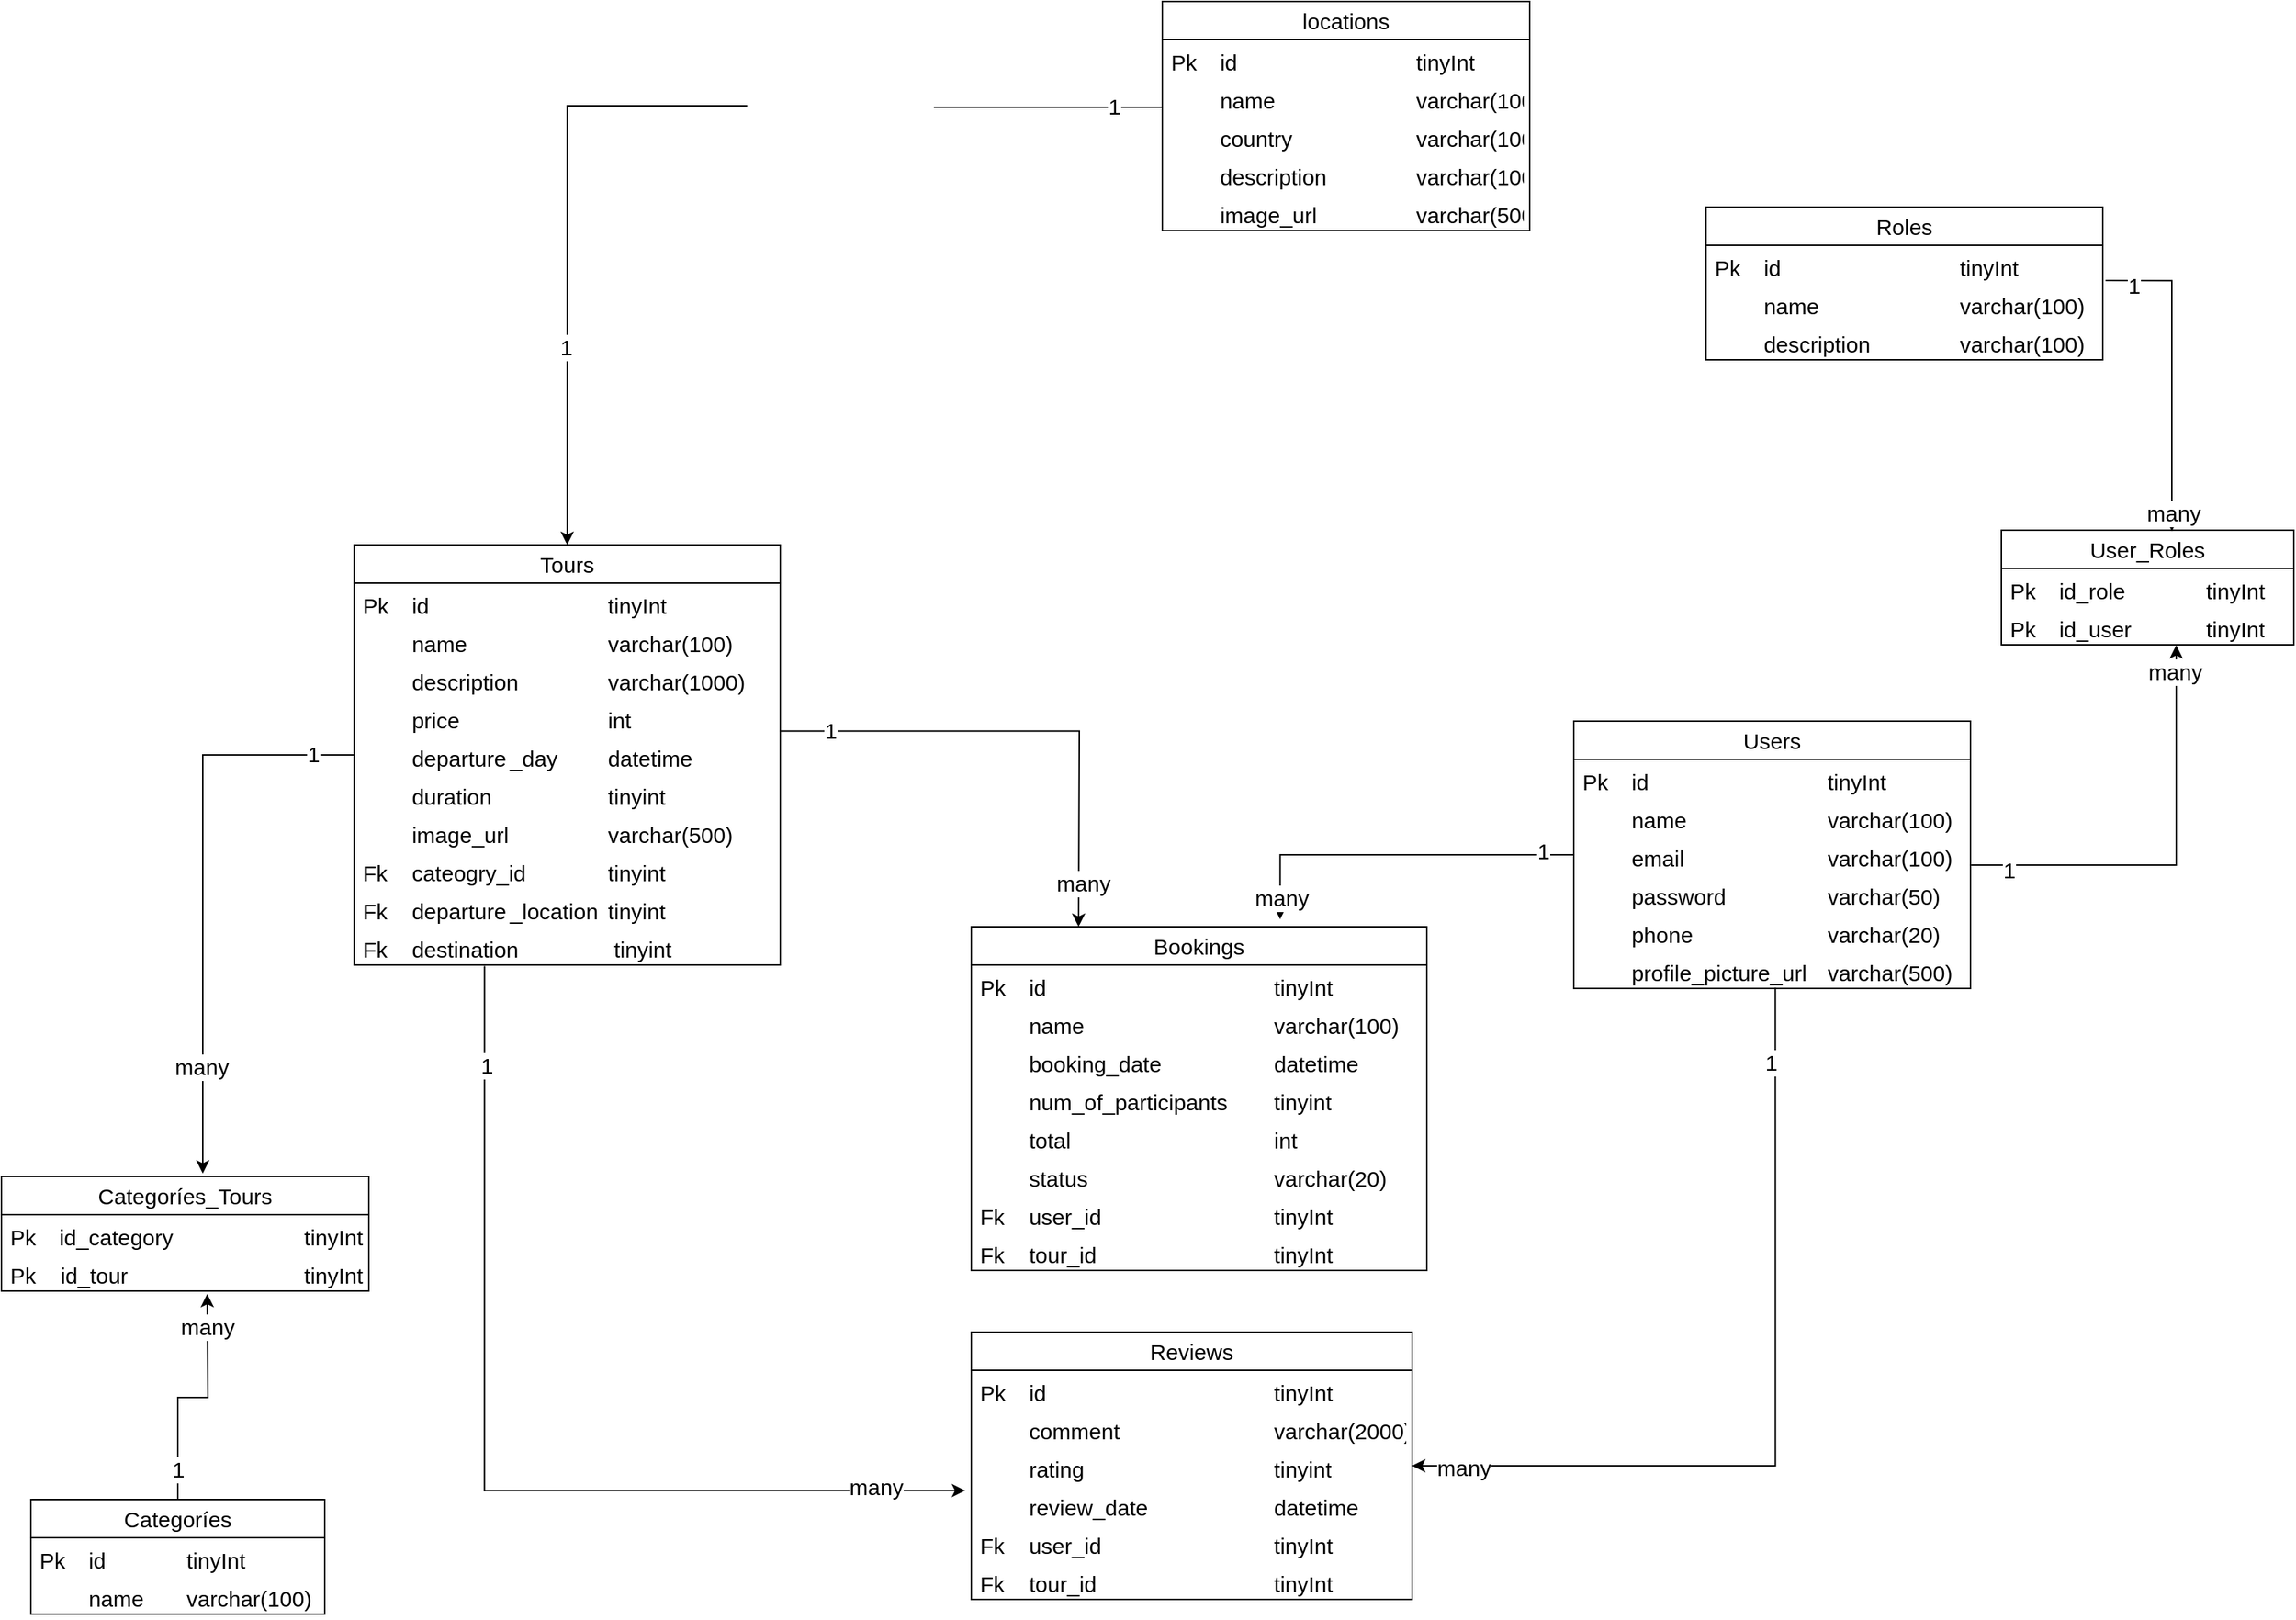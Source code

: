 <mxfile version="22.0.0" type="github">
  <diagram id="C5RBs43oDa-KdzZeNtuy" name="Page-1">
    <mxGraphModel dx="2927" dy="1132" grid="1" gridSize="10" guides="1" tooltips="1" connect="1" arrows="1" fold="1" page="1" pageScale="1" pageWidth="827" pageHeight="1169" math="0" shadow="0">
      <root>
        <mxCell id="WIyWlLk6GJQsqaUBKTNV-0" />
        <mxCell id="WIyWlLk6GJQsqaUBKTNV-1" parent="WIyWlLk6GJQsqaUBKTNV-0" />
        <mxCell id="hK4hUFkUPG_2YT95JGvy-0" value="Tours" style="swimlane;fontStyle=0;childLayout=stackLayout;horizontal=1;startSize=26;fillColor=none;horizontalStack=0;resizeParent=1;resizeParentMax=0;resizeLast=0;collapsible=1;marginBottom=0;whiteSpace=wrap;html=1;fontSize=15;" parent="WIyWlLk6GJQsqaUBKTNV-1" vertex="1">
          <mxGeometry x="120" y="500" width="290" height="286" as="geometry">
            <mxRectangle x="240" y="585" width="70" height="30" as="alternateBounds" />
          </mxGeometry>
        </mxCell>
        <mxCell id="hK4hUFkUPG_2YT95JGvy-1" value="Pk &lt;span style=&quot;white-space: pre; font-size: 15px;&quot;&gt;&#x9;&lt;/span&gt;id&lt;span style=&quot;white-space: pre; font-size: 15px;&quot;&gt;&#x9;&lt;/span&gt;&lt;span style=&quot;white-space: pre; font-size: 15px;&quot;&gt;&#x9;&lt;span style=&quot;white-space: pre; font-size: 15px;&quot;&gt;&#x9;&lt;span style=&quot;white-space: pre; font-size: 15px;&quot;&gt;&#x9;&lt;/span&gt;&lt;/span&gt;&lt;/span&gt;tinyInt&lt;span style=&quot;white-space: pre; font-size: 15px;&quot;&gt;&#x9;&lt;/span&gt;" style="text;strokeColor=none;fillColor=none;align=left;verticalAlign=top;spacingLeft=4;spacingRight=4;overflow=hidden;rotatable=0;points=[[0,0.5],[1,0.5]];portConstraint=eastwest;whiteSpace=wrap;html=1;fontSize=15;" parent="hK4hUFkUPG_2YT95JGvy-0" vertex="1">
          <mxGeometry y="26" width="290" height="26" as="geometry" />
        </mxCell>
        <mxCell id="hK4hUFkUPG_2YT95JGvy-2" value="&lt;span style=&quot;white-space: pre; font-size: 15px;&quot;&gt;&#x9;&lt;/span&gt;name&lt;span style=&quot;white-space: pre; font-size: 15px;&quot;&gt;&#x9;&lt;/span&gt;&lt;span style=&quot;white-space: pre; font-size: 15px;&quot;&gt;&#x9;&lt;span style=&quot;white-space: pre; font-size: 15px;&quot;&gt;&#x9;&lt;/span&gt;&lt;/span&gt;varchar(100)" style="text;strokeColor=none;fillColor=none;align=left;verticalAlign=top;spacingLeft=4;spacingRight=4;overflow=hidden;rotatable=0;points=[[0,0.5],[1,0.5]];portConstraint=eastwest;whiteSpace=wrap;html=1;fontSize=15;" parent="hK4hUFkUPG_2YT95JGvy-0" vertex="1">
          <mxGeometry y="52" width="290" height="26" as="geometry" />
        </mxCell>
        <mxCell id="hK4hUFkUPG_2YT95JGvy-3" value="&lt;span style=&quot;white-space: pre; font-size: 15px;&quot;&gt;&#x9;&lt;/span&gt;description&amp;nbsp;&amp;nbsp;&lt;span style=&quot;font-size: 15px;&quot;&gt;&lt;span style=&quot;white-space: pre; font-size: 15px;&quot;&gt;&amp;nbsp;&amp;nbsp;&amp;nbsp;&amp;nbsp;&lt;span style=&quot;white-space: pre; font-size: 15px;&quot;&gt;&#x9;&lt;/span&gt;&lt;span style=&quot;white-space: pre; font-size: 15px;&quot;&gt;&#x9;&lt;/span&gt;&lt;/span&gt;&lt;/span&gt;varchar(1000)&lt;span style=&quot;white-space: pre; font-size: 15px;&quot;&gt;&#x9;&lt;/span&gt;&lt;span style=&quot;white-space: pre; font-size: 15px;&quot;&gt;&#x9;&lt;/span&gt;&lt;span style=&quot;white-space: pre; font-size: 15px;&quot;&gt;&#x9;&lt;/span&gt;&lt;span style=&quot;white-space: pre; font-size: 15px;&quot;&gt;&#x9;&lt;/span&gt;&lt;span style=&quot;white-space: pre; font-size: 15px;&quot;&gt;&#x9;&lt;/span&gt;&lt;br style=&quot;font-size: 15px;&quot;&gt;&lt;br style=&quot;font-size: 15px;&quot;&gt;" style="text;strokeColor=none;fillColor=none;align=left;verticalAlign=top;spacingLeft=4;spacingRight=4;overflow=hidden;rotatable=0;points=[[0,0.5],[1,0.5]];portConstraint=eastwest;whiteSpace=wrap;html=1;fontSize=15;" parent="hK4hUFkUPG_2YT95JGvy-0" vertex="1">
          <mxGeometry y="78" width="290" height="26" as="geometry" />
        </mxCell>
        <mxCell id="hK4hUFkUPG_2YT95JGvy-5" value="&lt;span style=&quot;white-space: pre; font-size: 15px;&quot;&gt;&#x9;&lt;/span&gt;price&lt;span style=&quot;white-space: pre; font-size: 15px;&quot;&gt;&#x9;&lt;/span&gt;&lt;span style=&quot;white-space: pre; font-size: 15px;&quot;&gt;&#x9;&lt;span style=&quot;white-space: pre; font-size: 15px;&quot;&gt;&#x9;&lt;/span&gt;&lt;/span&gt;int" style="text;strokeColor=none;fillColor=none;align=left;verticalAlign=top;spacingLeft=4;spacingRight=4;overflow=hidden;rotatable=0;points=[[0,0.5],[1,0.5]];portConstraint=eastwest;whiteSpace=wrap;html=1;fontSize=15;" parent="hK4hUFkUPG_2YT95JGvy-0" vertex="1">
          <mxGeometry y="104" width="290" height="26" as="geometry" />
        </mxCell>
        <mxCell id="4q8H9GobpHbrrhZok623-0" value="&lt;span style=&quot;white-space: pre; font-size: 15px;&quot;&gt;&#x9;&lt;/span&gt;departure&lt;span style=&quot;white-space: pre; font-size: 15px;&quot;&gt;&#x9;&lt;/span&gt;_day&lt;span style=&quot;white-space: pre; font-size: 15px;&quot;&gt;&#x9;&lt;/span&gt;datetime&lt;span style=&quot;white-space: pre; font-size: 15px;&quot;&gt;&#x9;&lt;/span&gt;" style="text;strokeColor=none;fillColor=none;align=left;verticalAlign=top;spacingLeft=4;spacingRight=4;overflow=hidden;rotatable=0;points=[[0,0.5],[1,0.5]];portConstraint=eastwest;whiteSpace=wrap;html=1;fontSize=15;" parent="hK4hUFkUPG_2YT95JGvy-0" vertex="1">
          <mxGeometry y="130" width="290" height="26" as="geometry" />
        </mxCell>
        <mxCell id="hK4hUFkUPG_2YT95JGvy-22" value="&lt;span style=&quot;white-space: pre; font-size: 15px;&quot;&gt;&#x9;&lt;/span&gt;duration&lt;span style=&quot;white-space: pre; font-size: 15px;&quot;&gt;&#x9;&lt;/span&gt;&amp;nbsp;&lt;span style=&quot;white-space: pre; font-size: 15px;&quot;&gt;&#x9;&lt;span style=&quot;white-space: pre; font-size: 15px;&quot;&gt;&#x9;&lt;/span&gt;t&lt;/span&gt;inyint" style="text;strokeColor=none;fillColor=none;align=left;verticalAlign=top;spacingLeft=4;spacingRight=4;overflow=hidden;rotatable=0;points=[[0,0.5],[1,0.5]];portConstraint=eastwest;whiteSpace=wrap;html=1;fontSize=15;" parent="hK4hUFkUPG_2YT95JGvy-0" vertex="1">
          <mxGeometry y="156" width="290" height="26" as="geometry" />
        </mxCell>
        <mxCell id="hK4hUFkUPG_2YT95JGvy-10" value="&lt;span style=&quot;font-size: 15px;&quot;&gt;&lt;span style=&quot;white-space: pre; font-size: 15px;&quot;&gt;&lt;span style=&quot;white-space: pre; font-size: 15px;&quot;&gt;&#x9;&lt;/span&gt;&lt;/span&gt;&lt;/span&gt;image_url&lt;span style=&quot;white-space: pre; font-size: 15px;&quot;&gt;&#x9;&lt;span style=&quot;white-space: pre; font-size: 15px;&quot;&gt;&#x9;&lt;/span&gt;v&lt;/span&gt;archar(500)" style="text;strokeColor=none;fillColor=none;align=left;verticalAlign=top;spacingLeft=4;spacingRight=4;overflow=hidden;rotatable=0;points=[[0,0.5],[1,0.5]];portConstraint=eastwest;whiteSpace=wrap;html=1;fontSize=15;" parent="hK4hUFkUPG_2YT95JGvy-0" vertex="1">
          <mxGeometry y="182" width="290" height="26" as="geometry" />
        </mxCell>
        <mxCell id="hK4hUFkUPG_2YT95JGvy-11" value="Fk&lt;span style=&quot;white-space: pre; font-size: 15px;&quot;&gt;&#x9;&lt;/span&gt;cateogry_id&lt;span style=&quot;white-space: pre; font-size: 15px;&quot;&gt;&#x9;&lt;/span&gt;&lt;span style=&quot;white-space: pre; font-size: 15px;&quot;&gt;&#x9;&lt;/span&gt;tinyint" style="text;strokeColor=none;fillColor=none;align=left;verticalAlign=top;spacingLeft=4;spacingRight=4;overflow=hidden;rotatable=0;points=[[0,0.5],[1,0.5]];portConstraint=eastwest;whiteSpace=wrap;html=1;fontSize=15;" parent="hK4hUFkUPG_2YT95JGvy-0" vertex="1">
          <mxGeometry y="208" width="290" height="26" as="geometry" />
        </mxCell>
        <mxCell id="hK4hUFkUPG_2YT95JGvy-7" value="Fk&lt;span style=&quot;white-space: pre; font-size: 15px;&quot;&gt;&#x9;&lt;/span&gt;departure&lt;span style=&quot;white-space: pre; font-size: 15px;&quot;&gt;&#x9;&lt;/span&gt;_location&lt;span style=&quot;white-space: pre; font-size: 15px;&quot;&gt;&#x9;&lt;/span&gt;tinyint&lt;span style=&quot;white-space: pre; font-size: 15px;&quot;&gt;&#x9;&lt;/span&gt;" style="text;strokeColor=none;fillColor=none;align=left;verticalAlign=top;spacingLeft=4;spacingRight=4;overflow=hidden;rotatable=0;points=[[0,0.5],[1,0.5]];portConstraint=eastwest;whiteSpace=wrap;html=1;fontSize=15;" parent="hK4hUFkUPG_2YT95JGvy-0" vertex="1">
          <mxGeometry y="234" width="290" height="26" as="geometry" />
        </mxCell>
        <mxCell id="hK4hUFkUPG_2YT95JGvy-8" value="Fk&lt;span style=&quot;font-size: 15px;&quot;&gt;&lt;span style=&quot;white-space: pre; font-size: 15px;&quot;&gt;&amp;nbsp;&amp;nbsp;&amp;nbsp;&amp;nbsp;&lt;/span&gt;&lt;/span&gt;destination &lt;span style=&quot;font-size: 15px;&quot;&gt;&lt;span style=&quot;white-space: pre; font-size: 15px;&quot;&gt;&amp;nbsp;&amp;nbsp;&amp;nbsp;&amp;nbsp;&lt;/span&gt;&lt;span style=&quot;font-size: 15px;&quot;&gt;&lt;span style=&quot;white-space: pre; font-size: 15px;&quot;&gt;&amp;nbsp;&amp;nbsp;&amp;nbsp;&lt;span style=&quot;white-space: pre; font-size: 15px;&quot;&gt;&#x9;&lt;/span&gt;&amp;nbsp;&lt;/span&gt;&lt;/span&gt;&lt;/span&gt;tinyint" style="text;strokeColor=none;fillColor=none;align=left;verticalAlign=top;spacingLeft=4;spacingRight=4;overflow=hidden;rotatable=0;points=[[0,0.5],[1,0.5]];portConstraint=eastwest;whiteSpace=wrap;html=1;fontSize=15;" parent="hK4hUFkUPG_2YT95JGvy-0" vertex="1">
          <mxGeometry y="260" width="290" height="26" as="geometry" />
        </mxCell>
        <mxCell id="hK4hUFkUPG_2YT95JGvy-13" value="Users" style="swimlane;fontStyle=0;childLayout=stackLayout;horizontal=1;startSize=26;fillColor=none;horizontalStack=0;resizeParent=1;resizeParentMax=0;resizeLast=0;collapsible=1;marginBottom=0;whiteSpace=wrap;html=1;fontSize=15;" parent="WIyWlLk6GJQsqaUBKTNV-1" vertex="1">
          <mxGeometry x="950" y="620" width="270" height="182" as="geometry" />
        </mxCell>
        <mxCell id="hK4hUFkUPG_2YT95JGvy-14" value="Pk &lt;span style=&quot;white-space: pre; font-size: 15px;&quot;&gt;&#x9;&lt;/span&gt;id&lt;span style=&quot;white-space: pre; font-size: 15px;&quot;&gt;&#x9;&lt;/span&gt;&lt;span style=&quot;white-space: pre; font-size: 15px;&quot;&gt;&#x9;&lt;span style=&quot;white-space: pre; font-size: 15px;&quot;&gt;&#x9;&lt;span style=&quot;white-space: pre; font-size: 15px;&quot;&gt;&#x9;&lt;/span&gt;&lt;/span&gt;&lt;/span&gt;tinyInt&lt;span style=&quot;white-space: pre; font-size: 15px;&quot;&gt;&#x9;&lt;/span&gt;" style="text;strokeColor=none;fillColor=none;align=left;verticalAlign=top;spacingLeft=4;spacingRight=4;overflow=hidden;rotatable=0;points=[[0,0.5],[1,0.5]];portConstraint=eastwest;whiteSpace=wrap;html=1;fontSize=15;" parent="hK4hUFkUPG_2YT95JGvy-13" vertex="1">
          <mxGeometry y="26" width="270" height="26" as="geometry" />
        </mxCell>
        <mxCell id="hK4hUFkUPG_2YT95JGvy-15" value="&lt;span style=&quot;white-space: pre; font-size: 15px;&quot;&gt;&#x9;&lt;/span&gt;name&lt;span style=&quot;white-space: pre; font-size: 15px;&quot;&gt;&#x9;&lt;/span&gt;&lt;span style=&quot;white-space: pre; font-size: 15px;&quot;&gt;&#x9;&lt;span style=&quot;white-space: pre; font-size: 15px;&quot;&gt;&#x9;&lt;/span&gt;&lt;/span&gt;varchar(100)" style="text;strokeColor=none;fillColor=none;align=left;verticalAlign=top;spacingLeft=4;spacingRight=4;overflow=hidden;rotatable=0;points=[[0,0.5],[1,0.5]];portConstraint=eastwest;whiteSpace=wrap;html=1;fontSize=15;" parent="hK4hUFkUPG_2YT95JGvy-13" vertex="1">
          <mxGeometry y="52" width="270" height="26" as="geometry" />
        </mxCell>
        <mxCell id="hK4hUFkUPG_2YT95JGvy-16" value="&lt;span style=&quot;white-space: pre; font-size: 15px;&quot;&gt;&#x9;&lt;/span&gt;email&lt;span style=&quot;white-space: pre; font-size: 15px;&quot;&gt;&#x9;&lt;/span&gt;&lt;span style=&quot;white-space: pre; font-size: 15px;&quot;&gt;&#x9;&lt;/span&gt;&lt;span style=&quot;white-space: pre; font-size: 15px;&quot;&gt;&#x9;&lt;/span&gt;varchar(100)&lt;span style=&quot;white-space: pre; font-size: 15px;&quot;&gt;&#x9;&lt;/span&gt;&lt;span style=&quot;white-space: pre; font-size: 15px;&quot;&gt;&#x9;&lt;/span&gt;&lt;span style=&quot;white-space: pre; font-size: 15px;&quot;&gt;&#x9;&lt;/span&gt;&lt;span style=&quot;white-space: pre; font-size: 15px;&quot;&gt;&#x9;&lt;/span&gt;&lt;span style=&quot;white-space: pre; font-size: 15px;&quot;&gt;&#x9;&lt;/span&gt;&lt;br style=&quot;font-size: 15px;&quot;&gt;" style="text;strokeColor=none;fillColor=none;align=left;verticalAlign=top;spacingLeft=4;spacingRight=4;overflow=hidden;rotatable=0;points=[[0,0.5],[1,0.5]];portConstraint=eastwest;whiteSpace=wrap;html=1;fontSize=15;" parent="hK4hUFkUPG_2YT95JGvy-13" vertex="1">
          <mxGeometry y="78" width="270" height="26" as="geometry" />
        </mxCell>
        <mxCell id="hK4hUFkUPG_2YT95JGvy-17" value="&lt;span style=&quot;white-space: pre; font-size: 15px;&quot;&gt;&#x9;&lt;/span&gt;password&lt;span style=&quot;white-space: pre; font-size: 15px;&quot;&gt;&#x9;&lt;/span&gt;&lt;span style=&quot;white-space: pre; font-size: 15px;&quot;&gt;&#x9;&lt;span style=&quot;white-space: pre; font-size: 15px;&quot;&gt;&#x9;&lt;/span&gt;v&lt;/span&gt;archar(50)" style="text;strokeColor=none;fillColor=none;align=left;verticalAlign=top;spacingLeft=4;spacingRight=4;overflow=hidden;rotatable=0;points=[[0,0.5],[1,0.5]];portConstraint=eastwest;whiteSpace=wrap;html=1;fontSize=15;" parent="hK4hUFkUPG_2YT95JGvy-13" vertex="1">
          <mxGeometry y="104" width="270" height="26" as="geometry" />
        </mxCell>
        <mxCell id="hK4hUFkUPG_2YT95JGvy-18" value="&lt;span style=&quot;white-space: pre; font-size: 15px;&quot;&gt;&#x9;&lt;/span&gt;phone&lt;span style=&quot;white-space: pre; font-size: 15px;&quot;&gt;&#x9;&lt;/span&gt;&amp;nbsp;&lt;span style=&quot;white-space: pre; font-size: 15px;&quot;&gt;&#x9;&lt;span style=&quot;white-space: pre; font-size: 15px;&quot;&gt;&#x9;&lt;/span&gt;&lt;/span&gt;varchar(20)" style="text;strokeColor=none;fillColor=none;align=left;verticalAlign=top;spacingLeft=4;spacingRight=4;overflow=hidden;rotatable=0;points=[[0,0.5],[1,0.5]];portConstraint=eastwest;whiteSpace=wrap;html=1;fontSize=15;" parent="hK4hUFkUPG_2YT95JGvy-13" vertex="1">
          <mxGeometry y="130" width="270" height="26" as="geometry" />
        </mxCell>
        <mxCell id="hK4hUFkUPG_2YT95JGvy-19" value="&lt;span style=&quot;white-space: pre; font-size: 15px;&quot;&gt;&#x9;&lt;/span&gt;profile_picture_url&lt;span style=&quot;white-space: pre; font-size: 15px;&quot;&gt;&#x9;&lt;/span&gt;varchar(500)" style="text;strokeColor=none;fillColor=none;align=left;verticalAlign=top;spacingLeft=4;spacingRight=4;overflow=hidden;rotatable=0;points=[[0,0.5],[1,0.5]];portConstraint=eastwest;whiteSpace=wrap;html=1;fontSize=15;" parent="hK4hUFkUPG_2YT95JGvy-13" vertex="1">
          <mxGeometry y="156" width="270" height="26" as="geometry" />
        </mxCell>
        <mxCell id="hK4hUFkUPG_2YT95JGvy-23" value="Bookings" style="swimlane;fontStyle=0;childLayout=stackLayout;horizontal=1;startSize=26;fillColor=none;horizontalStack=0;resizeParent=1;resizeParentMax=0;resizeLast=0;collapsible=1;marginBottom=0;whiteSpace=wrap;html=1;fontSize=15;" parent="WIyWlLk6GJQsqaUBKTNV-1" vertex="1">
          <mxGeometry x="540" y="760" width="310" height="234" as="geometry" />
        </mxCell>
        <mxCell id="hK4hUFkUPG_2YT95JGvy-24" value="Pk &lt;span style=&quot;white-space: pre; font-size: 15px;&quot;&gt;&#x9;&lt;/span&gt;id&lt;span style=&quot;white-space: pre; font-size: 15px;&quot;&gt;&#x9;&lt;/span&gt;&lt;span style=&quot;white-space: pre; font-size: 15px;&quot;&gt;&#x9;&lt;span style=&quot;white-space: pre; font-size: 15px;&quot;&gt;&#x9;&lt;span style=&quot;white-space: pre; font-size: 15px;&quot;&gt;&#x9;&lt;span style=&quot;white-space: pre; font-size: 15px;&quot;&gt;&#x9;&lt;/span&gt;&lt;/span&gt;&lt;/span&gt;&lt;/span&gt;tinyInt&lt;span style=&quot;white-space: pre; font-size: 15px;&quot;&gt;&#x9;&lt;/span&gt;" style="text;strokeColor=none;fillColor=none;align=left;verticalAlign=top;spacingLeft=4;spacingRight=4;overflow=hidden;rotatable=0;points=[[0,0.5],[1,0.5]];portConstraint=eastwest;whiteSpace=wrap;html=1;fontSize=15;" parent="hK4hUFkUPG_2YT95JGvy-23" vertex="1">
          <mxGeometry y="26" width="310" height="26" as="geometry" />
        </mxCell>
        <mxCell id="hK4hUFkUPG_2YT95JGvy-25" value="&lt;span style=&quot;white-space: pre; font-size: 15px;&quot;&gt;&#x9;&lt;/span&gt;name&lt;span style=&quot;white-space: pre; font-size: 15px;&quot;&gt;&#x9;&lt;/span&gt;&lt;span style=&quot;white-space: pre; font-size: 15px;&quot;&gt;&#x9;&lt;span style=&quot;white-space: pre; font-size: 15px;&quot;&gt;&#x9;&lt;span style=&quot;white-space: pre; font-size: 15px;&quot;&gt;&#x9;&lt;/span&gt;&lt;/span&gt;&lt;/span&gt;varchar(100)" style="text;strokeColor=none;fillColor=none;align=left;verticalAlign=top;spacingLeft=4;spacingRight=4;overflow=hidden;rotatable=0;points=[[0,0.5],[1,0.5]];portConstraint=eastwest;whiteSpace=wrap;html=1;fontSize=15;" parent="hK4hUFkUPG_2YT95JGvy-23" vertex="1">
          <mxGeometry y="52" width="310" height="26" as="geometry" />
        </mxCell>
        <mxCell id="hK4hUFkUPG_2YT95JGvy-26" value="&lt;span style=&quot;white-space: pre; font-size: 15px;&quot;&gt;&#x9;&lt;/span&gt;booking_date&amp;nbsp;&amp;nbsp;&lt;span style=&quot;font-size: 15px;&quot;&gt;&lt;span style=&quot;white-space: pre; font-size: 15px;&quot;&gt;&amp;nbsp;&amp;nbsp;&amp;nbsp;&amp;nbsp;&lt;span style=&quot;white-space: pre; font-size: 15px;&quot;&gt;&#x9;&lt;span style=&quot;white-space: pre; font-size: 15px;&quot;&gt;&#x9;&lt;/span&gt;&lt;/span&gt;datetime&lt;/span&gt;&lt;/span&gt;" style="text;strokeColor=none;fillColor=none;align=left;verticalAlign=top;spacingLeft=4;spacingRight=4;overflow=hidden;rotatable=0;points=[[0,0.5],[1,0.5]];portConstraint=eastwest;whiteSpace=wrap;html=1;fontSize=15;" parent="hK4hUFkUPG_2YT95JGvy-23" vertex="1">
          <mxGeometry y="78" width="310" height="26" as="geometry" />
        </mxCell>
        <mxCell id="hK4hUFkUPG_2YT95JGvy-27" value="&lt;span style=&quot;white-space: pre; font-size: 15px;&quot;&gt;&#x9;&lt;/span&gt;num_of_participants&lt;span style=&quot;white-space: pre; font-size: 15px;&quot;&gt;&#x9;&lt;/span&gt;tinyint" style="text;strokeColor=none;fillColor=none;align=left;verticalAlign=top;spacingLeft=4;spacingRight=4;overflow=hidden;rotatable=0;points=[[0,0.5],[1,0.5]];portConstraint=eastwest;whiteSpace=wrap;html=1;fontSize=15;" parent="hK4hUFkUPG_2YT95JGvy-23" vertex="1">
          <mxGeometry y="104" width="310" height="26" as="geometry" />
        </mxCell>
        <mxCell id="hK4hUFkUPG_2YT95JGvy-28" value="&lt;span style=&quot;white-space: pre; font-size: 15px;&quot;&gt;&lt;span style=&quot;white-space: pre; font-size: 15px;&quot;&gt;&#x9;&lt;/span&gt;&lt;/span&gt;total&amp;nbsp;&lt;span style=&quot;white-space: pre; font-size: 15px;&quot;&gt;&#x9;&lt;span style=&quot;white-space: pre; font-size: 15px;&quot;&gt;&#x9;&lt;span style=&quot;white-space: pre; font-size: 15px;&quot;&gt;&#x9;&lt;/span&gt;&lt;span style=&quot;white-space: pre; font-size: 15px;&quot;&gt;&#x9;&lt;/span&gt;i&lt;/span&gt;n&lt;/span&gt;t" style="text;strokeColor=none;fillColor=none;align=left;verticalAlign=top;spacingLeft=4;spacingRight=4;overflow=hidden;rotatable=0;points=[[0,0.5],[1,0.5]];portConstraint=eastwest;whiteSpace=wrap;html=1;fontSize=15;" parent="hK4hUFkUPG_2YT95JGvy-23" vertex="1">
          <mxGeometry y="130" width="310" height="26" as="geometry" />
        </mxCell>
        <mxCell id="hK4hUFkUPG_2YT95JGvy-29" value="&lt;span style=&quot;white-space: pre; font-size: 15px;&quot;&gt;&#x9;&lt;/span&gt;status&lt;span style=&quot;white-space: pre; font-size: 15px;&quot;&gt;&#x9;&lt;/span&gt;&lt;span style=&quot;white-space: pre; font-size: 15px;&quot;&gt;&#x9;&lt;/span&gt;&lt;span style=&quot;white-space: pre; font-size: 15px;&quot;&gt;&#x9;&lt;/span&gt;&lt;span style=&quot;white-space: pre; font-size: 15px;&quot;&gt;&#x9;&lt;/span&gt;varchar(20)" style="text;strokeColor=none;fillColor=none;align=left;verticalAlign=top;spacingLeft=4;spacingRight=4;overflow=hidden;rotatable=0;points=[[0,0.5],[1,0.5]];portConstraint=eastwest;whiteSpace=wrap;html=1;fontSize=15;" parent="hK4hUFkUPG_2YT95JGvy-23" vertex="1">
          <mxGeometry y="156" width="310" height="26" as="geometry" />
        </mxCell>
        <mxCell id="hK4hUFkUPG_2YT95JGvy-34" value="Fk&lt;span style=&quot;font-size: 15px;&quot;&gt;&lt;span style=&quot;white-space: pre; font-size: 15px;&quot;&gt;&amp;nbsp;&amp;nbsp;&amp;nbsp;&amp;nbsp;&lt;/span&gt;&lt;/span&gt;user_id&lt;span style=&quot;font-size: 15px;&quot;&gt;&lt;span style=&quot;white-space: pre; font-size: 15px;&quot;&gt;&amp;nbsp;&amp;nbsp;&amp;nbsp;&amp;nbsp;&lt;/span&gt;&lt;/span&gt;&lt;span style=&quot;font-size: 15px;&quot;&gt;&lt;span style=&quot;white-space: pre; font-size: 15px;&quot;&gt;&amp;nbsp;&amp;nbsp;&amp;nbsp;&amp;nbsp;&lt;/span&gt;&lt;span style=&quot;font-size: 15px;&quot;&gt;&lt;span style=&quot;white-space: pre; font-size: 15px;&quot;&gt;&amp;nbsp;&amp;nbsp;&amp;nbsp;&amp;nbsp;&lt;span style=&quot;white-space: pre; font-size: 15px;&quot;&gt;&#x9;&lt;span style=&quot;white-space: pre; font-size: 15px;&quot;&gt;&#x9;&lt;/span&gt;&lt;/span&gt;&lt;/span&gt;&lt;/span&gt;t&lt;/span&gt;inyInt" style="text;strokeColor=none;fillColor=none;align=left;verticalAlign=top;spacingLeft=4;spacingRight=4;overflow=hidden;rotatable=0;points=[[0,0.5],[1,0.5]];portConstraint=eastwest;whiteSpace=wrap;html=1;fontSize=15;" parent="hK4hUFkUPG_2YT95JGvy-23" vertex="1">
          <mxGeometry y="182" width="310" height="26" as="geometry" />
        </mxCell>
        <mxCell id="hK4hUFkUPG_2YT95JGvy-35" value="Fk&lt;span style=&quot;font-size: 15px;&quot;&gt;&lt;span style=&quot;white-space: pre; font-size: 15px;&quot;&gt;&amp;nbsp;&amp;nbsp;&amp;nbsp;&amp;nbsp;&lt;/span&gt;&lt;/span&gt;tour_id&lt;span style=&quot;white-space: pre; font-size: 15px;&quot;&gt;&#x9;&lt;/span&gt;&lt;span style=&quot;font-size: 15px;&quot;&gt;&lt;span style=&quot;white-space: pre; font-size: 15px;&quot;&gt;&amp;nbsp;&amp;nbsp;&amp;nbsp;&amp;nbsp;&lt;/span&gt;&lt;/span&gt;&lt;span style=&quot;font-size: 15px;&quot;&gt;&lt;span style=&quot;white-space: pre; font-size: 15px;&quot;&gt;&amp;nbsp;&amp;nbsp;&amp;nbsp;&amp;nbsp;&lt;/span&gt;&lt;span style=&quot;font-size: 15px;&quot;&gt;&lt;span style=&quot;white-space: pre; font-size: 15px;&quot;&gt;&amp;nbsp;&amp;nbsp;&amp;nbsp;&amp;nbsp;&lt;span style=&quot;white-space: pre; font-size: 15px;&quot;&gt;&#x9;&lt;span style=&quot;white-space: pre; font-size: 15px;&quot;&gt;&#x9;&lt;/span&gt;&lt;/span&gt;&lt;/span&gt;&lt;/span&gt;t&lt;/span&gt;inyInt" style="text;strokeColor=none;fillColor=none;align=left;verticalAlign=top;spacingLeft=4;spacingRight=4;overflow=hidden;rotatable=0;points=[[0,0.5],[1,0.5]];portConstraint=eastwest;whiteSpace=wrap;html=1;fontSize=15;" parent="hK4hUFkUPG_2YT95JGvy-23" vertex="1">
          <mxGeometry y="208" width="310" height="26" as="geometry" />
        </mxCell>
        <mxCell id="4q8H9GobpHbrrhZok623-20" style="edgeStyle=orthogonalEdgeStyle;rounded=0;orthogonalLoop=1;jettySize=auto;html=1;exitX=0.5;exitY=0;exitDx=0;exitDy=0;fontSize=15;" parent="WIyWlLk6GJQsqaUBKTNV-1" source="hK4hUFkUPG_2YT95JGvy-36" edge="1">
          <mxGeometry relative="1" as="geometry">
            <mxPoint x="20" y="1010" as="targetPoint" />
          </mxGeometry>
        </mxCell>
        <mxCell id="4q8H9GobpHbrrhZok623-26" value="&lt;font style=&quot;font-size: 15px;&quot;&gt;1&lt;/font&gt;" style="edgeLabel;html=1;align=center;verticalAlign=middle;resizable=0;points=[];fontSize=15;" parent="4q8H9GobpHbrrhZok623-20" vertex="1" connectable="0">
          <mxGeometry x="-0.741" relative="1" as="geometry">
            <mxPoint as="offset" />
          </mxGeometry>
        </mxCell>
        <mxCell id="4q8H9GobpHbrrhZok623-27" value="&lt;font style=&quot;font-size: 15px;&quot;&gt;many&lt;/font&gt;" style="edgeLabel;html=1;align=center;verticalAlign=middle;resizable=0;points=[];fontSize=15;" parent="4q8H9GobpHbrrhZok623-20" vertex="1" connectable="0">
          <mxGeometry x="0.732" relative="1" as="geometry">
            <mxPoint as="offset" />
          </mxGeometry>
        </mxCell>
        <mxCell id="hK4hUFkUPG_2YT95JGvy-36" value="Categoríes" style="swimlane;fontStyle=0;childLayout=stackLayout;horizontal=1;startSize=26;fillColor=none;horizontalStack=0;resizeParent=1;resizeParentMax=0;resizeLast=0;collapsible=1;marginBottom=0;whiteSpace=wrap;html=1;fontSize=15;" parent="WIyWlLk6GJQsqaUBKTNV-1" vertex="1">
          <mxGeometry x="-100" y="1150" width="200" height="78" as="geometry" />
        </mxCell>
        <mxCell id="hK4hUFkUPG_2YT95JGvy-37" value="Pk &lt;span style=&quot;white-space: pre; font-size: 15px;&quot;&gt;&#x9;&lt;/span&gt;id&lt;span style=&quot;white-space: pre; font-size: 15px;&quot;&gt;&#x9;&lt;span style=&quot;white-space: pre;&quot;&gt;&#x9;&lt;/span&gt;&lt;/span&gt;tinyInt&lt;span style=&quot;white-space: pre; font-size: 15px;&quot;&gt;&#x9;&lt;/span&gt;" style="text;strokeColor=none;fillColor=none;align=left;verticalAlign=top;spacingLeft=4;spacingRight=4;overflow=hidden;rotatable=0;points=[[0,0.5],[1,0.5]];portConstraint=eastwest;whiteSpace=wrap;html=1;fontSize=15;" parent="hK4hUFkUPG_2YT95JGvy-36" vertex="1">
          <mxGeometry y="26" width="200" height="26" as="geometry" />
        </mxCell>
        <mxCell id="hK4hUFkUPG_2YT95JGvy-38" value="&lt;span style=&quot;white-space: pre; font-size: 15px;&quot;&gt;&#x9;&lt;/span&gt;name&lt;span style=&quot;white-space: pre; font-size: 15px;&quot;&gt;&#x9;&lt;/span&gt;varchar(100)" style="text;strokeColor=none;fillColor=none;align=left;verticalAlign=top;spacingLeft=4;spacingRight=4;overflow=hidden;rotatable=0;points=[[0,0.5],[1,0.5]];portConstraint=eastwest;whiteSpace=wrap;html=1;fontSize=15;" parent="hK4hUFkUPG_2YT95JGvy-36" vertex="1">
          <mxGeometry y="52" width="200" height="26" as="geometry" />
        </mxCell>
        <mxCell id="hK4hUFkUPG_2YT95JGvy-45" value="locations" style="swimlane;fontStyle=0;childLayout=stackLayout;horizontal=1;startSize=26;fillColor=none;horizontalStack=0;resizeParent=1;resizeParentMax=0;resizeLast=0;collapsible=1;marginBottom=0;whiteSpace=wrap;html=1;fontSize=15;" parent="WIyWlLk6GJQsqaUBKTNV-1" vertex="1">
          <mxGeometry x="670" y="130" width="250" height="156" as="geometry" />
        </mxCell>
        <mxCell id="hK4hUFkUPG_2YT95JGvy-46" value="Pk &lt;span style=&quot;white-space: pre; font-size: 15px;&quot;&gt;&#x9;&lt;/span&gt;id&lt;span style=&quot;white-space: pre; font-size: 15px;&quot;&gt;&#x9;&lt;/span&gt;&lt;span style=&quot;white-space: pre; font-size: 15px;&quot;&gt;&#x9;&lt;span style=&quot;white-space: pre; font-size: 15px;&quot;&gt;&#x9;&lt;span style=&quot;white-space: pre; font-size: 15px;&quot;&gt;&#x9;&lt;/span&gt;&lt;/span&gt;&lt;/span&gt;tinyInt&lt;span style=&quot;white-space: pre; font-size: 15px;&quot;&gt;&#x9;&lt;/span&gt;" style="text;strokeColor=none;fillColor=none;align=left;verticalAlign=top;spacingLeft=4;spacingRight=4;overflow=hidden;rotatable=0;points=[[0,0.5],[1,0.5]];portConstraint=eastwest;whiteSpace=wrap;html=1;fontSize=15;" parent="hK4hUFkUPG_2YT95JGvy-45" vertex="1">
          <mxGeometry y="26" width="250" height="26" as="geometry" />
        </mxCell>
        <mxCell id="hK4hUFkUPG_2YT95JGvy-47" value="&lt;span style=&quot;white-space: pre; font-size: 15px;&quot;&gt;&#x9;&lt;/span&gt;name&lt;span style=&quot;white-space: pre; font-size: 15px;&quot;&gt;&#x9;&lt;/span&gt;&lt;span style=&quot;white-space: pre; font-size: 15px;&quot;&gt;&#x9;&lt;span style=&quot;white-space: pre; font-size: 15px;&quot;&gt;&#x9;&lt;/span&gt;&lt;/span&gt;varchar(100)" style="text;strokeColor=none;fillColor=none;align=left;verticalAlign=top;spacingLeft=4;spacingRight=4;overflow=hidden;rotatable=0;points=[[0,0.5],[1,0.5]];portConstraint=eastwest;whiteSpace=wrap;html=1;fontSize=15;" parent="hK4hUFkUPG_2YT95JGvy-45" vertex="1">
          <mxGeometry y="52" width="250" height="26" as="geometry" />
        </mxCell>
        <mxCell id="4q8H9GobpHbrrhZok623-1" value="&lt;span style=&quot;white-space: pre; font-size: 15px;&quot;&gt;&#x9;&lt;/span&gt;country&lt;span style=&quot;white-space: pre; font-size: 15px;&quot;&gt;&#x9;&lt;/span&gt;&lt;span style=&quot;white-space: pre; font-size: 15px;&quot;&gt;&#x9;&lt;span style=&quot;white-space: pre; font-size: 15px;&quot;&gt;&#x9;&lt;/span&gt;&lt;/span&gt;varchar(100)" style="text;strokeColor=none;fillColor=none;align=left;verticalAlign=top;spacingLeft=4;spacingRight=4;overflow=hidden;rotatable=0;points=[[0,0.5],[1,0.5]];portConstraint=eastwest;whiteSpace=wrap;html=1;fontSize=15;" parent="hK4hUFkUPG_2YT95JGvy-45" vertex="1">
          <mxGeometry y="78" width="250" height="26" as="geometry" />
        </mxCell>
        <mxCell id="hK4hUFkUPG_2YT95JGvy-49" value="&lt;span style=&quot;white-space: pre; font-size: 15px;&quot;&gt;&#x9;&lt;/span&gt;description&amp;nbsp;&amp;nbsp;&lt;span style=&quot;font-size: 15px;&quot;&gt;&lt;span style=&quot;white-space: pre; font-size: 15px;&quot;&gt;&amp;nbsp;&amp;nbsp;&amp;nbsp;&amp;nbsp;&lt;span style=&quot;white-space: pre; font-size: 15px;&quot;&gt;&#x9;&lt;/span&gt;&lt;span style=&quot;white-space: pre; font-size: 15px;&quot;&gt;&#x9;&lt;/span&gt;&lt;/span&gt;&lt;/span&gt;varchar(1000)&lt;span style=&quot;white-space: pre; font-size: 15px;&quot;&gt;&#x9;&lt;/span&gt;&lt;span style=&quot;white-space: pre; font-size: 15px;&quot;&gt;&#x9;&lt;/span&gt;&lt;span style=&quot;white-space: pre; font-size: 15px;&quot;&gt;&#x9;&lt;/span&gt;&lt;span style=&quot;white-space: pre; font-size: 15px;&quot;&gt;&#x9;&lt;/span&gt;&lt;span style=&quot;white-space: pre; font-size: 15px;&quot;&gt;&#x9;&lt;/span&gt;&lt;br style=&quot;font-size: 15px;&quot;&gt;&lt;br style=&quot;font-size: 15px;&quot;&gt;" style="text;strokeColor=none;fillColor=none;align=left;verticalAlign=top;spacingLeft=4;spacingRight=4;overflow=hidden;rotatable=0;points=[[0,0.5],[1,0.5]];portConstraint=eastwest;whiteSpace=wrap;html=1;fontSize=15;" parent="hK4hUFkUPG_2YT95JGvy-45" vertex="1">
          <mxGeometry y="104" width="250" height="26" as="geometry" />
        </mxCell>
        <mxCell id="hK4hUFkUPG_2YT95JGvy-51" value="&lt;span style=&quot;font-size: 15px;&quot;&gt;&lt;span style=&quot;white-space: pre; font-size: 15px;&quot;&gt;&lt;span style=&quot;white-space: pre; font-size: 15px;&quot;&gt;&#x9;&lt;/span&gt;&lt;/span&gt;&lt;/span&gt;image_url&lt;span style=&quot;white-space: pre; font-size: 15px;&quot;&gt;&#x9;&lt;span style=&quot;white-space: pre; font-size: 15px;&quot;&gt;&#x9;&lt;/span&gt;v&lt;/span&gt;archar(500)" style="text;strokeColor=none;fillColor=none;align=left;verticalAlign=top;spacingLeft=4;spacingRight=4;overflow=hidden;rotatable=0;points=[[0,0.5],[1,0.5]];portConstraint=eastwest;whiteSpace=wrap;html=1;fontSize=15;" parent="hK4hUFkUPG_2YT95JGvy-45" vertex="1">
          <mxGeometry y="130" width="250" height="26" as="geometry" />
        </mxCell>
        <mxCell id="hK4hUFkUPG_2YT95JGvy-52" value="Reviews" style="swimlane;fontStyle=0;childLayout=stackLayout;horizontal=1;startSize=26;fillColor=none;horizontalStack=0;resizeParent=1;resizeParentMax=0;resizeLast=0;collapsible=1;marginBottom=0;whiteSpace=wrap;html=1;fontSize=15;" parent="WIyWlLk6GJQsqaUBKTNV-1" vertex="1">
          <mxGeometry x="540" y="1036" width="300" height="182" as="geometry" />
        </mxCell>
        <mxCell id="hK4hUFkUPG_2YT95JGvy-53" value="Pk &lt;span style=&quot;white-space: pre; font-size: 15px;&quot;&gt;&#x9;&lt;/span&gt;id&lt;span style=&quot;white-space: pre; font-size: 15px;&quot;&gt;&#x9;&lt;/span&gt;&lt;span style=&quot;white-space: pre; font-size: 15px;&quot;&gt;&#x9;&lt;span style=&quot;white-space: pre; font-size: 15px;&quot;&gt;&#x9;&lt;span style=&quot;white-space: pre; font-size: 15px;&quot;&gt;&#x9;&lt;span style=&quot;white-space: pre; font-size: 15px;&quot;&gt;&#x9;&lt;/span&gt;&lt;/span&gt;&lt;/span&gt;&lt;/span&gt;tinyInt&lt;span style=&quot;white-space: pre; font-size: 15px;&quot;&gt;&#x9;&lt;/span&gt;" style="text;strokeColor=none;fillColor=none;align=left;verticalAlign=top;spacingLeft=4;spacingRight=4;overflow=hidden;rotatable=0;points=[[0,0.5],[1,0.5]];portConstraint=eastwest;whiteSpace=wrap;html=1;fontSize=15;" parent="hK4hUFkUPG_2YT95JGvy-52" vertex="1">
          <mxGeometry y="26" width="300" height="26" as="geometry" />
        </mxCell>
        <mxCell id="hK4hUFkUPG_2YT95JGvy-56" value="&lt;span style=&quot;white-space: pre; font-size: 15px;&quot;&gt;&#x9;&lt;/span&gt;comment&lt;span style=&quot;white-space: pre; font-size: 15px;&quot;&gt;&#x9;&lt;/span&gt;&lt;span style=&quot;white-space: pre; font-size: 15px;&quot;&gt;&#x9;&lt;/span&gt;&lt;span style=&quot;white-space: pre; font-size: 15px;&quot;&gt;&#x9;&lt;/span&gt;&lt;span style=&quot;white-space: pre; font-size: 15px;&quot;&gt;&#x9;&lt;/span&gt;varchar(2000)&lt;span style=&quot;white-space: pre; font-size: 15px;&quot;&gt;&#x9;&lt;/span&gt;" style="text;strokeColor=none;fillColor=none;align=left;verticalAlign=top;spacingLeft=4;spacingRight=4;overflow=hidden;rotatable=0;points=[[0,0.5],[1,0.5]];portConstraint=eastwest;whiteSpace=wrap;html=1;fontSize=15;" parent="hK4hUFkUPG_2YT95JGvy-52" vertex="1">
          <mxGeometry y="52" width="300" height="26" as="geometry" />
        </mxCell>
        <mxCell id="hK4hUFkUPG_2YT95JGvy-57" value="&lt;span style=&quot;white-space: pre; font-size: 15px;&quot;&gt;&lt;span style=&quot;white-space: pre; font-size: 15px;&quot;&gt;&#x9;&lt;/span&gt;&lt;/span&gt;rating&amp;nbsp;&lt;span style=&quot;white-space: pre; font-size: 15px;&quot;&gt;&#x9;&lt;span style=&quot;white-space: pre; font-size: 15px;&quot;&gt;&#x9;&lt;span style=&quot;white-space: pre; font-size: 15px;&quot;&gt;&#x9;&lt;/span&gt;&lt;span style=&quot;white-space: pre; font-size: 15px;&quot;&gt;&#x9;&lt;/span&gt;t&lt;/span&gt;i&lt;/span&gt;nyint" style="text;strokeColor=none;fillColor=none;align=left;verticalAlign=top;spacingLeft=4;spacingRight=4;overflow=hidden;rotatable=0;points=[[0,0.5],[1,0.5]];portConstraint=eastwest;whiteSpace=wrap;html=1;fontSize=15;" parent="hK4hUFkUPG_2YT95JGvy-52" vertex="1">
          <mxGeometry y="78" width="300" height="26" as="geometry" />
        </mxCell>
        <mxCell id="hK4hUFkUPG_2YT95JGvy-55" value="&lt;span style=&quot;white-space: pre; font-size: 15px;&quot;&gt;&#x9;&lt;/span&gt;review_date&amp;nbsp;&amp;nbsp;&lt;span style=&quot;font-size: 15px;&quot;&gt;&lt;span style=&quot;white-space: pre; font-size: 15px;&quot;&gt;&amp;nbsp;&amp;nbsp;&amp;nbsp;&amp;nbsp;&lt;span style=&quot;white-space: pre; font-size: 15px;&quot;&gt;&#x9;&lt;span style=&quot;white-space: pre; font-size: 15px;&quot;&gt;&#x9;&lt;/span&gt;&lt;/span&gt;datetime&lt;/span&gt;&lt;/span&gt;" style="text;strokeColor=none;fillColor=none;align=left;verticalAlign=top;spacingLeft=4;spacingRight=4;overflow=hidden;rotatable=0;points=[[0,0.5],[1,0.5]];portConstraint=eastwest;whiteSpace=wrap;html=1;fontSize=15;" parent="hK4hUFkUPG_2YT95JGvy-52" vertex="1">
          <mxGeometry y="104" width="300" height="26" as="geometry" />
        </mxCell>
        <mxCell id="hK4hUFkUPG_2YT95JGvy-59" value="Fk&lt;span style=&quot;font-size: 15px;&quot;&gt;&lt;span style=&quot;white-space: pre; font-size: 15px;&quot;&gt;&amp;nbsp;&amp;nbsp;&amp;nbsp;&amp;nbsp;&lt;/span&gt;&lt;/span&gt;user_id&lt;span style=&quot;font-size: 15px;&quot;&gt;&lt;span style=&quot;white-space: pre; font-size: 15px;&quot;&gt;&amp;nbsp;&amp;nbsp;&amp;nbsp;&amp;nbsp;&lt;/span&gt;&lt;/span&gt;&lt;span style=&quot;font-size: 15px;&quot;&gt;&lt;span style=&quot;white-space: pre; font-size: 15px;&quot;&gt;&amp;nbsp;&amp;nbsp;&amp;nbsp;&amp;nbsp;&lt;/span&gt;&lt;span style=&quot;font-size: 15px;&quot;&gt;&lt;span style=&quot;white-space: pre; font-size: 15px;&quot;&gt;&amp;nbsp;&amp;nbsp;&amp;nbsp;&amp;nbsp;&lt;span style=&quot;white-space: pre; font-size: 15px;&quot;&gt;&#x9;&lt;span style=&quot;white-space: pre; font-size: 15px;&quot;&gt;&#x9;&lt;/span&gt;&lt;/span&gt;&lt;/span&gt;&lt;/span&gt;t&lt;/span&gt;inyInt" style="text;strokeColor=none;fillColor=none;align=left;verticalAlign=top;spacingLeft=4;spacingRight=4;overflow=hidden;rotatable=0;points=[[0,0.5],[1,0.5]];portConstraint=eastwest;whiteSpace=wrap;html=1;fontSize=15;" parent="hK4hUFkUPG_2YT95JGvy-52" vertex="1">
          <mxGeometry y="130" width="300" height="26" as="geometry" />
        </mxCell>
        <mxCell id="hK4hUFkUPG_2YT95JGvy-60" value="Fk&lt;span style=&quot;font-size: 15px;&quot;&gt;&lt;span style=&quot;white-space: pre; font-size: 15px;&quot;&gt;&amp;nbsp;&amp;nbsp;&amp;nbsp;&amp;nbsp;&lt;/span&gt;&lt;/span&gt;tour_id&lt;span style=&quot;white-space: pre; font-size: 15px;&quot;&gt;&#x9;&lt;/span&gt;&lt;span style=&quot;font-size: 15px;&quot;&gt;&lt;span style=&quot;white-space: pre; font-size: 15px;&quot;&gt;&amp;nbsp;&amp;nbsp;&amp;nbsp;&amp;nbsp;&lt;/span&gt;&lt;/span&gt;&lt;span style=&quot;font-size: 15px;&quot;&gt;&lt;span style=&quot;white-space: pre; font-size: 15px;&quot;&gt;&amp;nbsp;&amp;nbsp;&amp;nbsp;&amp;nbsp;&lt;/span&gt;&lt;span style=&quot;font-size: 15px;&quot;&gt;&lt;span style=&quot;white-space: pre; font-size: 15px;&quot;&gt;&amp;nbsp;&amp;nbsp;&amp;nbsp;&amp;nbsp;&lt;span style=&quot;white-space: pre; font-size: 15px;&quot;&gt;&#x9;&lt;span style=&quot;white-space: pre; font-size: 15px;&quot;&gt;&#x9;&lt;/span&gt;&lt;/span&gt;&lt;/span&gt;&lt;/span&gt;t&lt;/span&gt;inyInt" style="text;strokeColor=none;fillColor=none;align=left;verticalAlign=top;spacingLeft=4;spacingRight=4;overflow=hidden;rotatable=0;points=[[0,0.5],[1,0.5]];portConstraint=eastwest;whiteSpace=wrap;html=1;fontSize=15;" parent="hK4hUFkUPG_2YT95JGvy-52" vertex="1">
          <mxGeometry y="156" width="300" height="26" as="geometry" />
        </mxCell>
        <mxCell id="4q8H9GobpHbrrhZok623-4" style="edgeStyle=orthogonalEdgeStyle;rounded=0;orthogonalLoop=1;jettySize=auto;html=1;entryX=0.678;entryY=-0.022;entryDx=0;entryDy=0;entryPerimeter=0;fontSize=15;" parent="WIyWlLk6GJQsqaUBKTNV-1" source="hK4hUFkUPG_2YT95JGvy-16" target="hK4hUFkUPG_2YT95JGvy-23" edge="1">
          <mxGeometry relative="1" as="geometry" />
        </mxCell>
        <mxCell id="4q8H9GobpHbrrhZok623-5" value="&lt;font style=&quot;font-size: 15px;&quot;&gt;1&lt;/font&gt;" style="edgeLabel;html=1;align=center;verticalAlign=middle;resizable=0;points=[];fontSize=15;" parent="4q8H9GobpHbrrhZok623-4" vertex="1" connectable="0">
          <mxGeometry x="-0.825" y="-3" relative="1" as="geometry">
            <mxPoint as="offset" />
          </mxGeometry>
        </mxCell>
        <mxCell id="4q8H9GobpHbrrhZok623-6" value="&lt;font style=&quot;font-size: 15px;&quot;&gt;many&lt;/font&gt;" style="edgeLabel;html=1;align=center;verticalAlign=middle;resizable=0;points=[];fontSize=15;" parent="4q8H9GobpHbrrhZok623-4" vertex="1" connectable="0">
          <mxGeometry x="0.879" y="1" relative="1" as="geometry">
            <mxPoint as="offset" />
          </mxGeometry>
        </mxCell>
        <mxCell id="4q8H9GobpHbrrhZok623-7" style="edgeStyle=orthogonalEdgeStyle;rounded=0;orthogonalLoop=1;jettySize=auto;html=1;exitX=0.306;exitY=1.031;exitDx=0;exitDy=0;exitPerimeter=0;entryX=-0.014;entryY=0.15;entryDx=0;entryDy=0;entryPerimeter=0;fontSize=15;" parent="WIyWlLk6GJQsqaUBKTNV-1" source="hK4hUFkUPG_2YT95JGvy-8" target="hK4hUFkUPG_2YT95JGvy-55" edge="1">
          <mxGeometry relative="1" as="geometry">
            <mxPoint x="210" y="893" as="sourcePoint" />
            <mxPoint x="440" y="1160" as="targetPoint" />
          </mxGeometry>
        </mxCell>
        <mxCell id="4q8H9GobpHbrrhZok623-8" value="&lt;font style=&quot;font-size: 15px;&quot;&gt;1&lt;/font&gt;" style="edgeLabel;html=1;align=center;verticalAlign=middle;resizable=0;points=[];fontSize=15;" parent="4q8H9GobpHbrrhZok623-7" vertex="1" connectable="0">
          <mxGeometry x="-0.805" y="1" relative="1" as="geometry">
            <mxPoint as="offset" />
          </mxGeometry>
        </mxCell>
        <mxCell id="4q8H9GobpHbrrhZok623-13" value="&lt;font style=&quot;font-size: 15px;&quot;&gt;many&lt;/font&gt;" style="edgeLabel;html=1;align=center;verticalAlign=middle;resizable=0;points=[];fontSize=15;" parent="4q8H9GobpHbrrhZok623-7" vertex="1" connectable="0">
          <mxGeometry x="0.821" y="3" relative="1" as="geometry">
            <mxPoint as="offset" />
          </mxGeometry>
        </mxCell>
        <mxCell id="4q8H9GobpHbrrhZok623-16" value="Categoríes_Tours" style="swimlane;fontStyle=0;childLayout=stackLayout;horizontal=1;startSize=26;fillColor=none;horizontalStack=0;resizeParent=1;resizeParentMax=0;resizeLast=0;collapsible=1;marginBottom=0;whiteSpace=wrap;html=1;fontSize=15;" parent="WIyWlLk6GJQsqaUBKTNV-1" vertex="1">
          <mxGeometry x="-120" y="930" width="250" height="78" as="geometry" />
        </mxCell>
        <mxCell id="4q8H9GobpHbrrhZok623-17" value="Pk &lt;span style=&quot;white-space: pre; font-size: 15px;&quot;&gt;&#x9;&lt;/span&gt;id_category&lt;span style=&quot;white-space: pre; font-size: 15px;&quot;&gt;&#x9;&lt;/span&gt;&lt;span style=&quot;white-space: pre; font-size: 15px;&quot;&gt;&#x9;&lt;span style=&quot;white-space: pre; font-size: 15px;&quot;&gt;&#x9;&lt;/span&gt;&lt;/span&gt;tinyInt&lt;span style=&quot;white-space: pre; font-size: 15px;&quot;&gt;&#x9;&lt;/span&gt;" style="text;strokeColor=none;fillColor=none;align=left;verticalAlign=top;spacingLeft=4;spacingRight=4;overflow=hidden;rotatable=0;points=[[0,0.5],[1,0.5]];portConstraint=eastwest;whiteSpace=wrap;html=1;fontSize=15;" parent="4q8H9GobpHbrrhZok623-16" vertex="1">
          <mxGeometry y="26" width="250" height="26" as="geometry" />
        </mxCell>
        <mxCell id="4q8H9GobpHbrrhZok623-18" value="Pk&lt;span style=&quot;font-size: 15px;&quot;&gt;&lt;span style=&quot;white-space: pre; font-size: 15px;&quot;&gt;&amp;nbsp;&amp;nbsp;&amp;nbsp;&amp;nbsp;&lt;/span&gt;&lt;/span&gt;id_tour&lt;span style=&quot;font-size: 15px;&quot;&gt;&lt;span style=&quot;white-space: pre; font-size: 15px;&quot;&gt;&amp;nbsp;&amp;nbsp;&amp;nbsp;&amp;nbsp;&lt;/span&gt;&lt;/span&gt;&lt;span style=&quot;font-size: 15px;&quot;&gt;&lt;span style=&quot;white-space: pre; font-size: 15px;&quot;&gt;&amp;nbsp;&amp;nbsp;&amp;nbsp;&amp;nbsp;&lt;/span&gt;&lt;span style=&quot;font-size: 15px;&quot;&gt;&lt;span style=&quot;white-space: pre; font-size: 15px;&quot;&gt;&amp;nbsp;&amp;nbsp;&amp;nbsp;&amp;nbsp;&lt;/span&gt;&lt;span style=&quot;font-size: 15px;&quot;&gt;&lt;span style=&quot;white-space: pre; font-size: 15px;&quot;&gt;&amp;nbsp;&amp;nbsp;&amp;nbsp;&amp;nbsp;&lt;span style=&quot;white-space: pre; font-size: 15px;&quot;&gt;&#x9;&lt;/span&gt;&lt;span style=&quot;white-space: pre; font-size: 15px;&quot;&gt;&#x9;&lt;/span&gt;&lt;/span&gt;&lt;/span&gt;&lt;/span&gt;&lt;/span&gt;tinyInt" style="text;strokeColor=none;fillColor=none;align=left;verticalAlign=top;spacingLeft=4;spacingRight=4;overflow=hidden;rotatable=0;points=[[0,0.5],[1,0.5]];portConstraint=eastwest;whiteSpace=wrap;html=1;fontSize=15;" parent="4q8H9GobpHbrrhZok623-16" vertex="1">
          <mxGeometry y="52" width="250" height="26" as="geometry" />
        </mxCell>
        <mxCell id="4q8H9GobpHbrrhZok623-19" style="edgeStyle=orthogonalEdgeStyle;rounded=0;orthogonalLoop=1;jettySize=auto;html=1;exitX=0;exitY=0.5;exitDx=0;exitDy=0;entryX=0.548;entryY=-0.026;entryDx=0;entryDy=0;entryPerimeter=0;fontSize=15;" parent="WIyWlLk6GJQsqaUBKTNV-1" source="4q8H9GobpHbrrhZok623-0" target="4q8H9GobpHbrrhZok623-16" edge="1">
          <mxGeometry relative="1" as="geometry" />
        </mxCell>
        <mxCell id="4q8H9GobpHbrrhZok623-30" value="&lt;font style=&quot;font-size: 15px;&quot;&gt;1&lt;/font&gt;" style="edgeLabel;html=1;align=center;verticalAlign=middle;resizable=0;points=[];fontSize=15;" parent="4q8H9GobpHbrrhZok623-19" vertex="1" connectable="0">
          <mxGeometry x="-0.855" y="-1" relative="1" as="geometry">
            <mxPoint as="offset" />
          </mxGeometry>
        </mxCell>
        <mxCell id="4q8H9GobpHbrrhZok623-31" value="&lt;font style=&quot;font-size: 15px;&quot;&gt;many&lt;/font&gt;" style="edgeLabel;html=1;align=center;verticalAlign=middle;resizable=0;points=[];fontSize=15;" parent="4q8H9GobpHbrrhZok623-19" vertex="1" connectable="0">
          <mxGeometry x="0.625" y="-1" relative="1" as="geometry">
            <mxPoint as="offset" />
          </mxGeometry>
        </mxCell>
        <mxCell id="4q8H9GobpHbrrhZok623-33" style="edgeStyle=orthogonalEdgeStyle;rounded=0;orthogonalLoop=1;jettySize=auto;html=1;entryX=1;entryY=0.5;entryDx=0;entryDy=0;exitX=0.508;exitY=0.976;exitDx=0;exitDy=0;exitPerimeter=0;fontSize=15;" parent="WIyWlLk6GJQsqaUBKTNV-1" source="hK4hUFkUPG_2YT95JGvy-19" target="hK4hUFkUPG_2YT95JGvy-57" edge="1">
          <mxGeometry relative="1" as="geometry">
            <mxPoint x="1100" y="840" as="sourcePoint" />
            <mxPoint x="827" y="1024" as="targetPoint" />
          </mxGeometry>
        </mxCell>
        <mxCell id="4q8H9GobpHbrrhZok623-34" value="&lt;font style=&quot;font-size: 15px;&quot;&gt;1&lt;/font&gt;" style="edgeLabel;html=1;align=center;verticalAlign=middle;resizable=0;points=[];fontSize=15;" parent="4q8H9GobpHbrrhZok623-33" vertex="1" connectable="0">
          <mxGeometry x="-0.825" y="-3" relative="1" as="geometry">
            <mxPoint as="offset" />
          </mxGeometry>
        </mxCell>
        <mxCell id="4q8H9GobpHbrrhZok623-35" value="&lt;font style=&quot;font-size: 15px;&quot;&gt;many&lt;/font&gt;" style="edgeLabel;html=1;align=center;verticalAlign=middle;resizable=0;points=[];fontSize=15;" parent="4q8H9GobpHbrrhZok623-33" vertex="1" connectable="0">
          <mxGeometry x="0.879" y="1" relative="1" as="geometry">
            <mxPoint as="offset" />
          </mxGeometry>
        </mxCell>
        <mxCell id="4q8H9GobpHbrrhZok623-37" style="edgeStyle=orthogonalEdgeStyle;rounded=0;orthogonalLoop=1;jettySize=auto;html=1;fontSize=15;exitX=1.001;exitY=-0.125;exitDx=0;exitDy=0;exitPerimeter=0;" parent="WIyWlLk6GJQsqaUBKTNV-1" source="4q8H9GobpHbrrhZok623-0" edge="1">
          <mxGeometry relative="1" as="geometry">
            <mxPoint x="360" y="627" as="sourcePoint" />
            <mxPoint x="613" y="760" as="targetPoint" />
          </mxGeometry>
        </mxCell>
        <mxCell id="4q8H9GobpHbrrhZok623-38" value="&lt;font style=&quot;font-size: 15px;&quot;&gt;1&lt;/font&gt;" style="edgeLabel;html=1;align=center;verticalAlign=middle;resizable=0;points=[];fontSize=15;" parent="4q8H9GobpHbrrhZok623-37" vertex="1" connectable="0">
          <mxGeometry x="-0.805" y="1" relative="1" as="geometry">
            <mxPoint as="offset" />
          </mxGeometry>
        </mxCell>
        <mxCell id="4q8H9GobpHbrrhZok623-39" value="&lt;font style=&quot;font-size: 15px;&quot;&gt;many&lt;/font&gt;" style="edgeLabel;html=1;align=center;verticalAlign=middle;resizable=0;points=[];fontSize=15;" parent="4q8H9GobpHbrrhZok623-37" vertex="1" connectable="0">
          <mxGeometry x="0.821" y="3" relative="1" as="geometry">
            <mxPoint as="offset" />
          </mxGeometry>
        </mxCell>
        <mxCell id="4q8H9GobpHbrrhZok623-56" style="edgeStyle=orthogonalEdgeStyle;rounded=0;orthogonalLoop=1;jettySize=auto;html=1;exitX=0;exitY=0.5;exitDx=0;exitDy=0;fontSize=15;" parent="WIyWlLk6GJQsqaUBKTNV-1" source="4q8H9GobpHbrrhZok623-1" target="hK4hUFkUPG_2YT95JGvy-0" edge="1">
          <mxGeometry relative="1" as="geometry">
            <mxPoint x="210" y="566.64" as="sourcePoint" />
            <mxPoint x="302.8" y="200.83" as="targetPoint" />
            <Array as="points">
              <mxPoint x="670" y="202" />
              <mxPoint x="470" y="202" />
              <mxPoint x="265" y="201" />
            </Array>
          </mxGeometry>
        </mxCell>
        <mxCell id="4q8H9GobpHbrrhZok623-57" value="&lt;font style=&quot;font-size: 15px;&quot;&gt;1&lt;/font&gt;" style="edgeLabel;html=1;align=center;verticalAlign=middle;resizable=0;points=[];fontSize=15;" parent="4q8H9GobpHbrrhZok623-56" vertex="1" connectable="0">
          <mxGeometry x="-0.855" y="-1" relative="1" as="geometry">
            <mxPoint as="offset" />
          </mxGeometry>
        </mxCell>
        <mxCell id="4q8H9GobpHbrrhZok623-58" value="1" style="edgeLabel;html=1;align=center;verticalAlign=middle;resizable=0;points=[];fontSize=15;" parent="4q8H9GobpHbrrhZok623-56" vertex="1" connectable="0">
          <mxGeometry x="0.625" y="-1" relative="1" as="geometry">
            <mxPoint as="offset" />
          </mxGeometry>
        </mxCell>
        <mxCell id="758hcC7it89ynaX6_QLs-0" value="Roles" style="swimlane;fontStyle=0;childLayout=stackLayout;horizontal=1;startSize=26;fillColor=none;horizontalStack=0;resizeParent=1;resizeParentMax=0;resizeLast=0;collapsible=1;marginBottom=0;whiteSpace=wrap;html=1;fontSize=15;" vertex="1" parent="WIyWlLk6GJQsqaUBKTNV-1">
          <mxGeometry x="1040" y="270" width="270" height="104" as="geometry" />
        </mxCell>
        <mxCell id="758hcC7it89ynaX6_QLs-1" value="Pk &lt;span style=&quot;white-space: pre; font-size: 15px;&quot;&gt;&#x9;&lt;/span&gt;id&lt;span style=&quot;white-space: pre; font-size: 15px;&quot;&gt;&#x9;&lt;/span&gt;&lt;span style=&quot;white-space: pre; font-size: 15px;&quot;&gt;&#x9;&lt;span style=&quot;white-space: pre; font-size: 15px;&quot;&gt;&#x9;&lt;span style=&quot;white-space: pre; font-size: 15px;&quot;&gt;&#x9;&lt;/span&gt;&lt;/span&gt;&lt;/span&gt;tinyInt&lt;span style=&quot;white-space: pre; font-size: 15px;&quot;&gt;&#x9;&lt;/span&gt;" style="text;strokeColor=none;fillColor=none;align=left;verticalAlign=top;spacingLeft=4;spacingRight=4;overflow=hidden;rotatable=0;points=[[0,0.5],[1,0.5]];portConstraint=eastwest;whiteSpace=wrap;html=1;fontSize=15;" vertex="1" parent="758hcC7it89ynaX6_QLs-0">
          <mxGeometry y="26" width="270" height="26" as="geometry" />
        </mxCell>
        <mxCell id="758hcC7it89ynaX6_QLs-2" value="&lt;span style=&quot;white-space: pre; font-size: 15px;&quot;&gt;&#x9;&lt;/span&gt;name&lt;span style=&quot;white-space: pre; font-size: 15px;&quot;&gt;&#x9;&lt;/span&gt;&lt;span style=&quot;white-space: pre; font-size: 15px;&quot;&gt;&#x9;&lt;span style=&quot;white-space: pre; font-size: 15px;&quot;&gt;&#x9;&lt;/span&gt;&lt;/span&gt;varchar(100)" style="text;strokeColor=none;fillColor=none;align=left;verticalAlign=top;spacingLeft=4;spacingRight=4;overflow=hidden;rotatable=0;points=[[0,0.5],[1,0.5]];portConstraint=eastwest;whiteSpace=wrap;html=1;fontSize=15;" vertex="1" parent="758hcC7it89ynaX6_QLs-0">
          <mxGeometry y="52" width="270" height="26" as="geometry" />
        </mxCell>
        <mxCell id="758hcC7it89ynaX6_QLs-3" value="&lt;span style=&quot;white-space: pre; font-size: 15px;&quot;&gt;&#x9;&lt;/span&gt;description&lt;span style=&quot;white-space: pre; font-size: 15px;&quot;&gt;&#x9;&lt;/span&gt;&lt;span style=&quot;white-space: pre; font-size: 15px;&quot;&gt;&#x9;&lt;/span&gt;varchar(100)&lt;span style=&quot;white-space: pre; font-size: 15px;&quot;&gt;&#x9;&lt;/span&gt;&lt;span style=&quot;white-space: pre; font-size: 15px;&quot;&gt;&#x9;&lt;/span&gt;&lt;span style=&quot;white-space: pre; font-size: 15px;&quot;&gt;&#x9;&lt;/span&gt;&lt;span style=&quot;white-space: pre; font-size: 15px;&quot;&gt;&#x9;&lt;/span&gt;&lt;span style=&quot;white-space: pre; font-size: 15px;&quot;&gt;&#x9;&lt;/span&gt;" style="text;strokeColor=none;fillColor=none;align=left;verticalAlign=top;spacingLeft=4;spacingRight=4;overflow=hidden;rotatable=0;points=[[0,0.5],[1,0.5]];portConstraint=eastwest;whiteSpace=wrap;html=1;fontSize=15;" vertex="1" parent="758hcC7it89ynaX6_QLs-0">
          <mxGeometry y="78" width="270" height="26" as="geometry" />
        </mxCell>
        <mxCell id="758hcC7it89ynaX6_QLs-7" value="User_Roles" style="swimlane;fontStyle=0;childLayout=stackLayout;horizontal=1;startSize=26;fillColor=none;horizontalStack=0;resizeParent=1;resizeParentMax=0;resizeLast=0;collapsible=1;marginBottom=0;whiteSpace=wrap;html=1;fontSize=15;" vertex="1" parent="WIyWlLk6GJQsqaUBKTNV-1">
          <mxGeometry x="1241" y="490" width="199" height="78" as="geometry" />
        </mxCell>
        <mxCell id="758hcC7it89ynaX6_QLs-8" value="Pk &lt;span style=&quot;white-space: pre; font-size: 15px;&quot;&gt;&#x9;&lt;/span&gt;id_role&lt;span style=&quot;white-space: pre; font-size: 15px;&quot;&gt;&#x9;&lt;/span&gt;&lt;span style=&quot;white-space: pre; font-size: 15px;&quot;&gt;&#x9;&lt;/span&gt;tinyInt&lt;span style=&quot;white-space: pre; font-size: 15px;&quot;&gt;&#x9;&lt;/span&gt;" style="text;strokeColor=none;fillColor=none;align=left;verticalAlign=top;spacingLeft=4;spacingRight=4;overflow=hidden;rotatable=0;points=[[0,0.5],[1,0.5]];portConstraint=eastwest;whiteSpace=wrap;html=1;fontSize=15;" vertex="1" parent="758hcC7it89ynaX6_QLs-7">
          <mxGeometry y="26" width="199" height="26" as="geometry" />
        </mxCell>
        <mxCell id="758hcC7it89ynaX6_QLs-10" value="Pk&amp;nbsp;&lt;span style=&quot;white-space: pre;&quot;&gt;&#x9;&lt;/span&gt;id_user&lt;span style=&quot;white-space: pre;&quot;&gt;&#x9;&lt;/span&gt;&lt;span style=&quot;white-space: pre;&quot;&gt;&#x9;&lt;/span&gt;tinyInt" style="text;strokeColor=none;fillColor=none;align=left;verticalAlign=top;spacingLeft=4;spacingRight=4;overflow=hidden;rotatable=0;points=[[0,0.5],[1,0.5]];portConstraint=eastwest;whiteSpace=wrap;html=1;fontSize=15;" vertex="1" parent="758hcC7it89ynaX6_QLs-7">
          <mxGeometry y="52" width="199" height="26" as="geometry" />
        </mxCell>
        <mxCell id="758hcC7it89ynaX6_QLs-11" style="edgeStyle=orthogonalEdgeStyle;rounded=0;orthogonalLoop=1;jettySize=auto;html=1;exitX=1.002;exitY=0.769;exitDx=0;exitDy=0;exitPerimeter=0;fontSize=15;entryX=0.598;entryY=1.01;entryDx=0;entryDy=0;entryPerimeter=0;" edge="1" parent="WIyWlLk6GJQsqaUBKTNV-1" source="hK4hUFkUPG_2YT95JGvy-16" target="758hcC7it89ynaX6_QLs-10">
          <mxGeometry relative="1" as="geometry">
            <mxPoint x="1647" y="730" as="sourcePoint" />
            <mxPoint x="1330" y="780" as="targetPoint" />
          </mxGeometry>
        </mxCell>
        <mxCell id="758hcC7it89ynaX6_QLs-12" value="&lt;font style=&quot;font-size: 15px;&quot;&gt;1&lt;/font&gt;" style="edgeLabel;html=1;align=center;verticalAlign=middle;resizable=0;points=[];fontSize=15;" vertex="1" connectable="0" parent="758hcC7it89ynaX6_QLs-11">
          <mxGeometry x="-0.825" y="-3" relative="1" as="geometry">
            <mxPoint as="offset" />
          </mxGeometry>
        </mxCell>
        <mxCell id="758hcC7it89ynaX6_QLs-13" value="&lt;font style=&quot;font-size: 15px;&quot;&gt;many&lt;/font&gt;" style="edgeLabel;html=1;align=center;verticalAlign=middle;resizable=0;points=[];fontSize=15;" vertex="1" connectable="0" parent="758hcC7it89ynaX6_QLs-11">
          <mxGeometry x="0.879" y="1" relative="1" as="geometry">
            <mxPoint as="offset" />
          </mxGeometry>
        </mxCell>
        <mxCell id="758hcC7it89ynaX6_QLs-14" style="edgeStyle=orthogonalEdgeStyle;rounded=0;orthogonalLoop=1;jettySize=auto;html=1;exitX=1.007;exitY=0.925;exitDx=0;exitDy=0;exitPerimeter=0;fontSize=15;entryX=0.583;entryY=0.009;entryDx=0;entryDy=0;entryPerimeter=0;" edge="1" parent="WIyWlLk6GJQsqaUBKTNV-1" source="758hcC7it89ynaX6_QLs-1" target="758hcC7it89ynaX6_QLs-7">
          <mxGeometry relative="1" as="geometry">
            <mxPoint x="1060" y="580" as="sourcePoint" />
            <mxPoint x="1199" y="430" as="targetPoint" />
          </mxGeometry>
        </mxCell>
        <mxCell id="758hcC7it89ynaX6_QLs-15" value="&lt;font style=&quot;font-size: 15px;&quot;&gt;1&lt;/font&gt;" style="edgeLabel;html=1;align=center;verticalAlign=middle;resizable=0;points=[];fontSize=15;" vertex="1" connectable="0" parent="758hcC7it89ynaX6_QLs-14">
          <mxGeometry x="-0.825" y="-3" relative="1" as="geometry">
            <mxPoint as="offset" />
          </mxGeometry>
        </mxCell>
        <mxCell id="758hcC7it89ynaX6_QLs-16" value="&lt;font style=&quot;font-size: 15px;&quot;&gt;many&lt;/font&gt;" style="edgeLabel;html=1;align=center;verticalAlign=middle;resizable=0;points=[];fontSize=15;" vertex="1" connectable="0" parent="758hcC7it89ynaX6_QLs-14">
          <mxGeometry x="0.879" y="1" relative="1" as="geometry">
            <mxPoint as="offset" />
          </mxGeometry>
        </mxCell>
      </root>
    </mxGraphModel>
  </diagram>
</mxfile>
